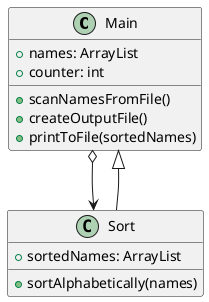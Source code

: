 @startuml
'https://plantuml.com/sequence-diagram

class Main {
    + names: ArrayList
    + counter: int

    + scanNamesFromFile()
    + createOutputFile()
    + printToFile(sortedNames)
}

class Sort {
    + sortedNames: ArrayList

    + sortAlphabetically(names)
}

Main o--> Sort
Main <|-- Sort

@enduml